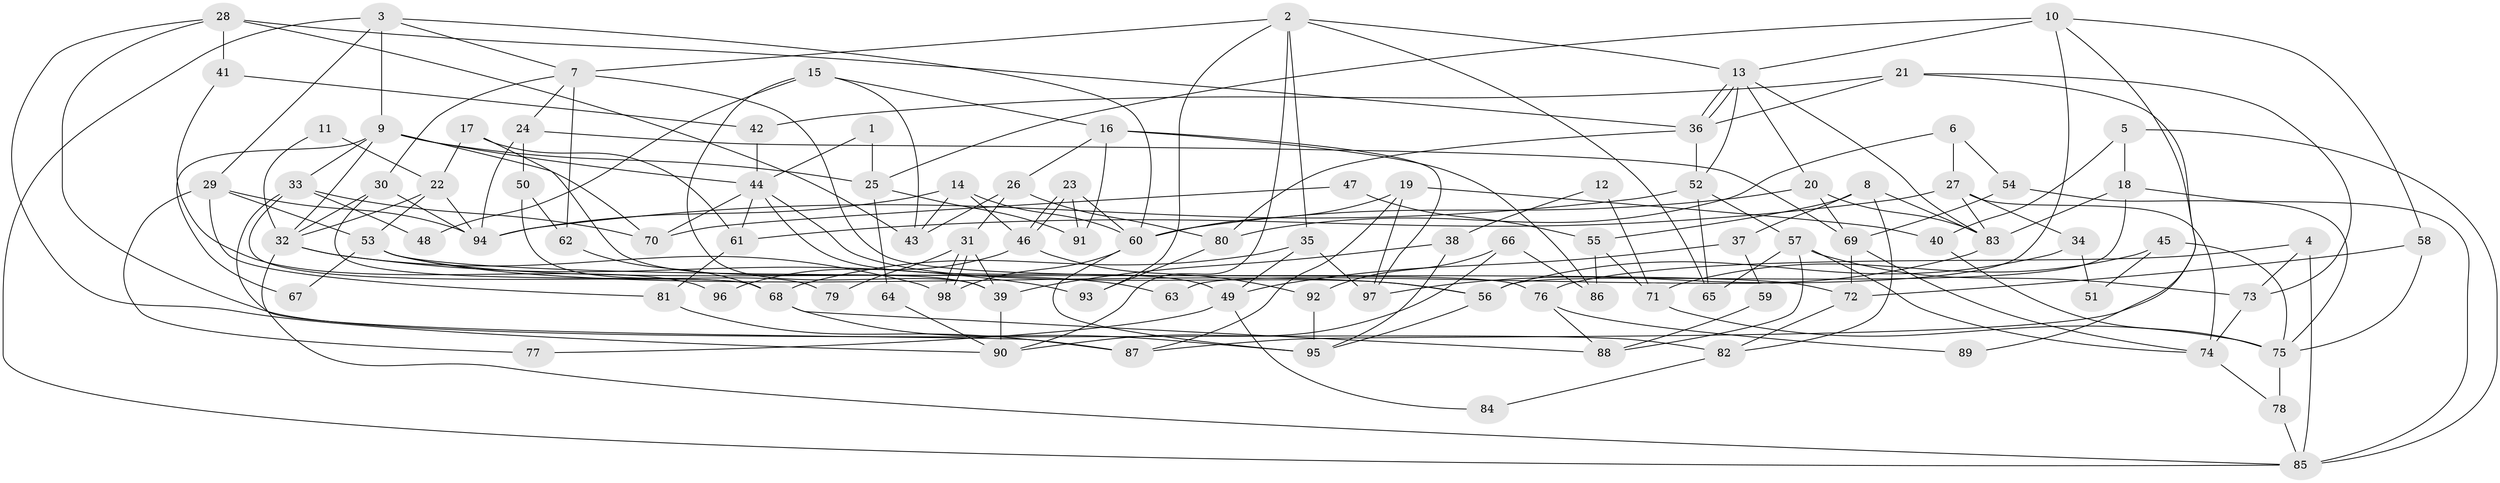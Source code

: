 // Generated by graph-tools (version 1.1) at 2025/02/03/09/25 03:02:10]
// undirected, 98 vertices, 196 edges
graph export_dot {
graph [start="1"]
  node [color=gray90,style=filled];
  1;
  2;
  3;
  4;
  5;
  6;
  7;
  8;
  9;
  10;
  11;
  12;
  13;
  14;
  15;
  16;
  17;
  18;
  19;
  20;
  21;
  22;
  23;
  24;
  25;
  26;
  27;
  28;
  29;
  30;
  31;
  32;
  33;
  34;
  35;
  36;
  37;
  38;
  39;
  40;
  41;
  42;
  43;
  44;
  45;
  46;
  47;
  48;
  49;
  50;
  51;
  52;
  53;
  54;
  55;
  56;
  57;
  58;
  59;
  60;
  61;
  62;
  63;
  64;
  65;
  66;
  67;
  68;
  69;
  70;
  71;
  72;
  73;
  74;
  75;
  76;
  77;
  78;
  79;
  80;
  81;
  82;
  83;
  84;
  85;
  86;
  87;
  88;
  89;
  90;
  91;
  92;
  93;
  94;
  95;
  96;
  97;
  98;
  1 -- 44;
  1 -- 25;
  2 -- 7;
  2 -- 13;
  2 -- 35;
  2 -- 65;
  2 -- 90;
  2 -- 93;
  3 -- 60;
  3 -- 85;
  3 -- 7;
  3 -- 9;
  3 -- 29;
  4 -- 85;
  4 -- 73;
  4 -- 76;
  5 -- 85;
  5 -- 18;
  5 -- 40;
  6 -- 80;
  6 -- 27;
  6 -- 54;
  7 -- 24;
  7 -- 30;
  7 -- 62;
  7 -- 76;
  8 -- 82;
  8 -- 83;
  8 -- 37;
  8 -- 55;
  9 -- 32;
  9 -- 25;
  9 -- 33;
  9 -- 44;
  9 -- 67;
  9 -- 70;
  10 -- 13;
  10 -- 25;
  10 -- 58;
  10 -- 63;
  10 -- 87;
  11 -- 22;
  11 -- 32;
  12 -- 38;
  12 -- 71;
  13 -- 52;
  13 -- 36;
  13 -- 36;
  13 -- 20;
  13 -- 83;
  14 -- 43;
  14 -- 60;
  14 -- 46;
  14 -- 94;
  15 -- 43;
  15 -- 16;
  15 -- 39;
  15 -- 48;
  16 -- 97;
  16 -- 26;
  16 -- 86;
  16 -- 91;
  17 -- 22;
  17 -- 61;
  17 -- 39;
  18 -- 83;
  18 -- 56;
  18 -- 85;
  19 -- 97;
  19 -- 87;
  19 -- 40;
  19 -- 60;
  20 -- 60;
  20 -- 69;
  20 -- 83;
  21 -- 73;
  21 -- 36;
  21 -- 42;
  21 -- 89;
  22 -- 53;
  22 -- 94;
  22 -- 32;
  23 -- 46;
  23 -- 46;
  23 -- 60;
  23 -- 91;
  24 -- 69;
  24 -- 94;
  24 -- 50;
  25 -- 91;
  25 -- 64;
  26 -- 80;
  26 -- 31;
  26 -- 43;
  27 -- 61;
  27 -- 83;
  27 -- 34;
  27 -- 74;
  28 -- 90;
  28 -- 36;
  28 -- 41;
  28 -- 43;
  28 -- 82;
  29 -- 94;
  29 -- 53;
  29 -- 77;
  29 -- 81;
  30 -- 32;
  30 -- 68;
  30 -- 94;
  31 -- 39;
  31 -- 98;
  31 -- 98;
  31 -- 79;
  32 -- 85;
  32 -- 93;
  32 -- 98;
  33 -- 68;
  33 -- 48;
  33 -- 70;
  33 -- 87;
  34 -- 56;
  34 -- 51;
  35 -- 68;
  35 -- 49;
  35 -- 97;
  36 -- 52;
  36 -- 80;
  37 -- 49;
  37 -- 59;
  38 -- 39;
  38 -- 95;
  39 -- 90;
  40 -- 75;
  41 -- 42;
  41 -- 96;
  42 -- 44;
  44 -- 70;
  44 -- 49;
  44 -- 56;
  44 -- 61;
  45 -- 71;
  45 -- 75;
  45 -- 51;
  46 -- 92;
  46 -- 96;
  47 -- 70;
  47 -- 55;
  49 -- 77;
  49 -- 84;
  50 -- 62;
  50 -- 79;
  52 -- 65;
  52 -- 94;
  52 -- 57;
  53 -- 56;
  53 -- 63;
  53 -- 67;
  53 -- 72;
  54 -- 69;
  54 -- 75;
  55 -- 86;
  55 -- 71;
  56 -- 95;
  57 -- 74;
  57 -- 65;
  57 -- 73;
  57 -- 88;
  58 -- 75;
  58 -- 72;
  59 -- 88;
  60 -- 98;
  60 -- 95;
  61 -- 81;
  62 -- 68;
  64 -- 90;
  66 -- 90;
  66 -- 92;
  66 -- 86;
  68 -- 88;
  68 -- 95;
  69 -- 72;
  69 -- 74;
  71 -- 75;
  72 -- 82;
  73 -- 74;
  74 -- 78;
  75 -- 78;
  76 -- 88;
  76 -- 89;
  78 -- 85;
  80 -- 93;
  81 -- 87;
  82 -- 84;
  83 -- 97;
  92 -- 95;
}

